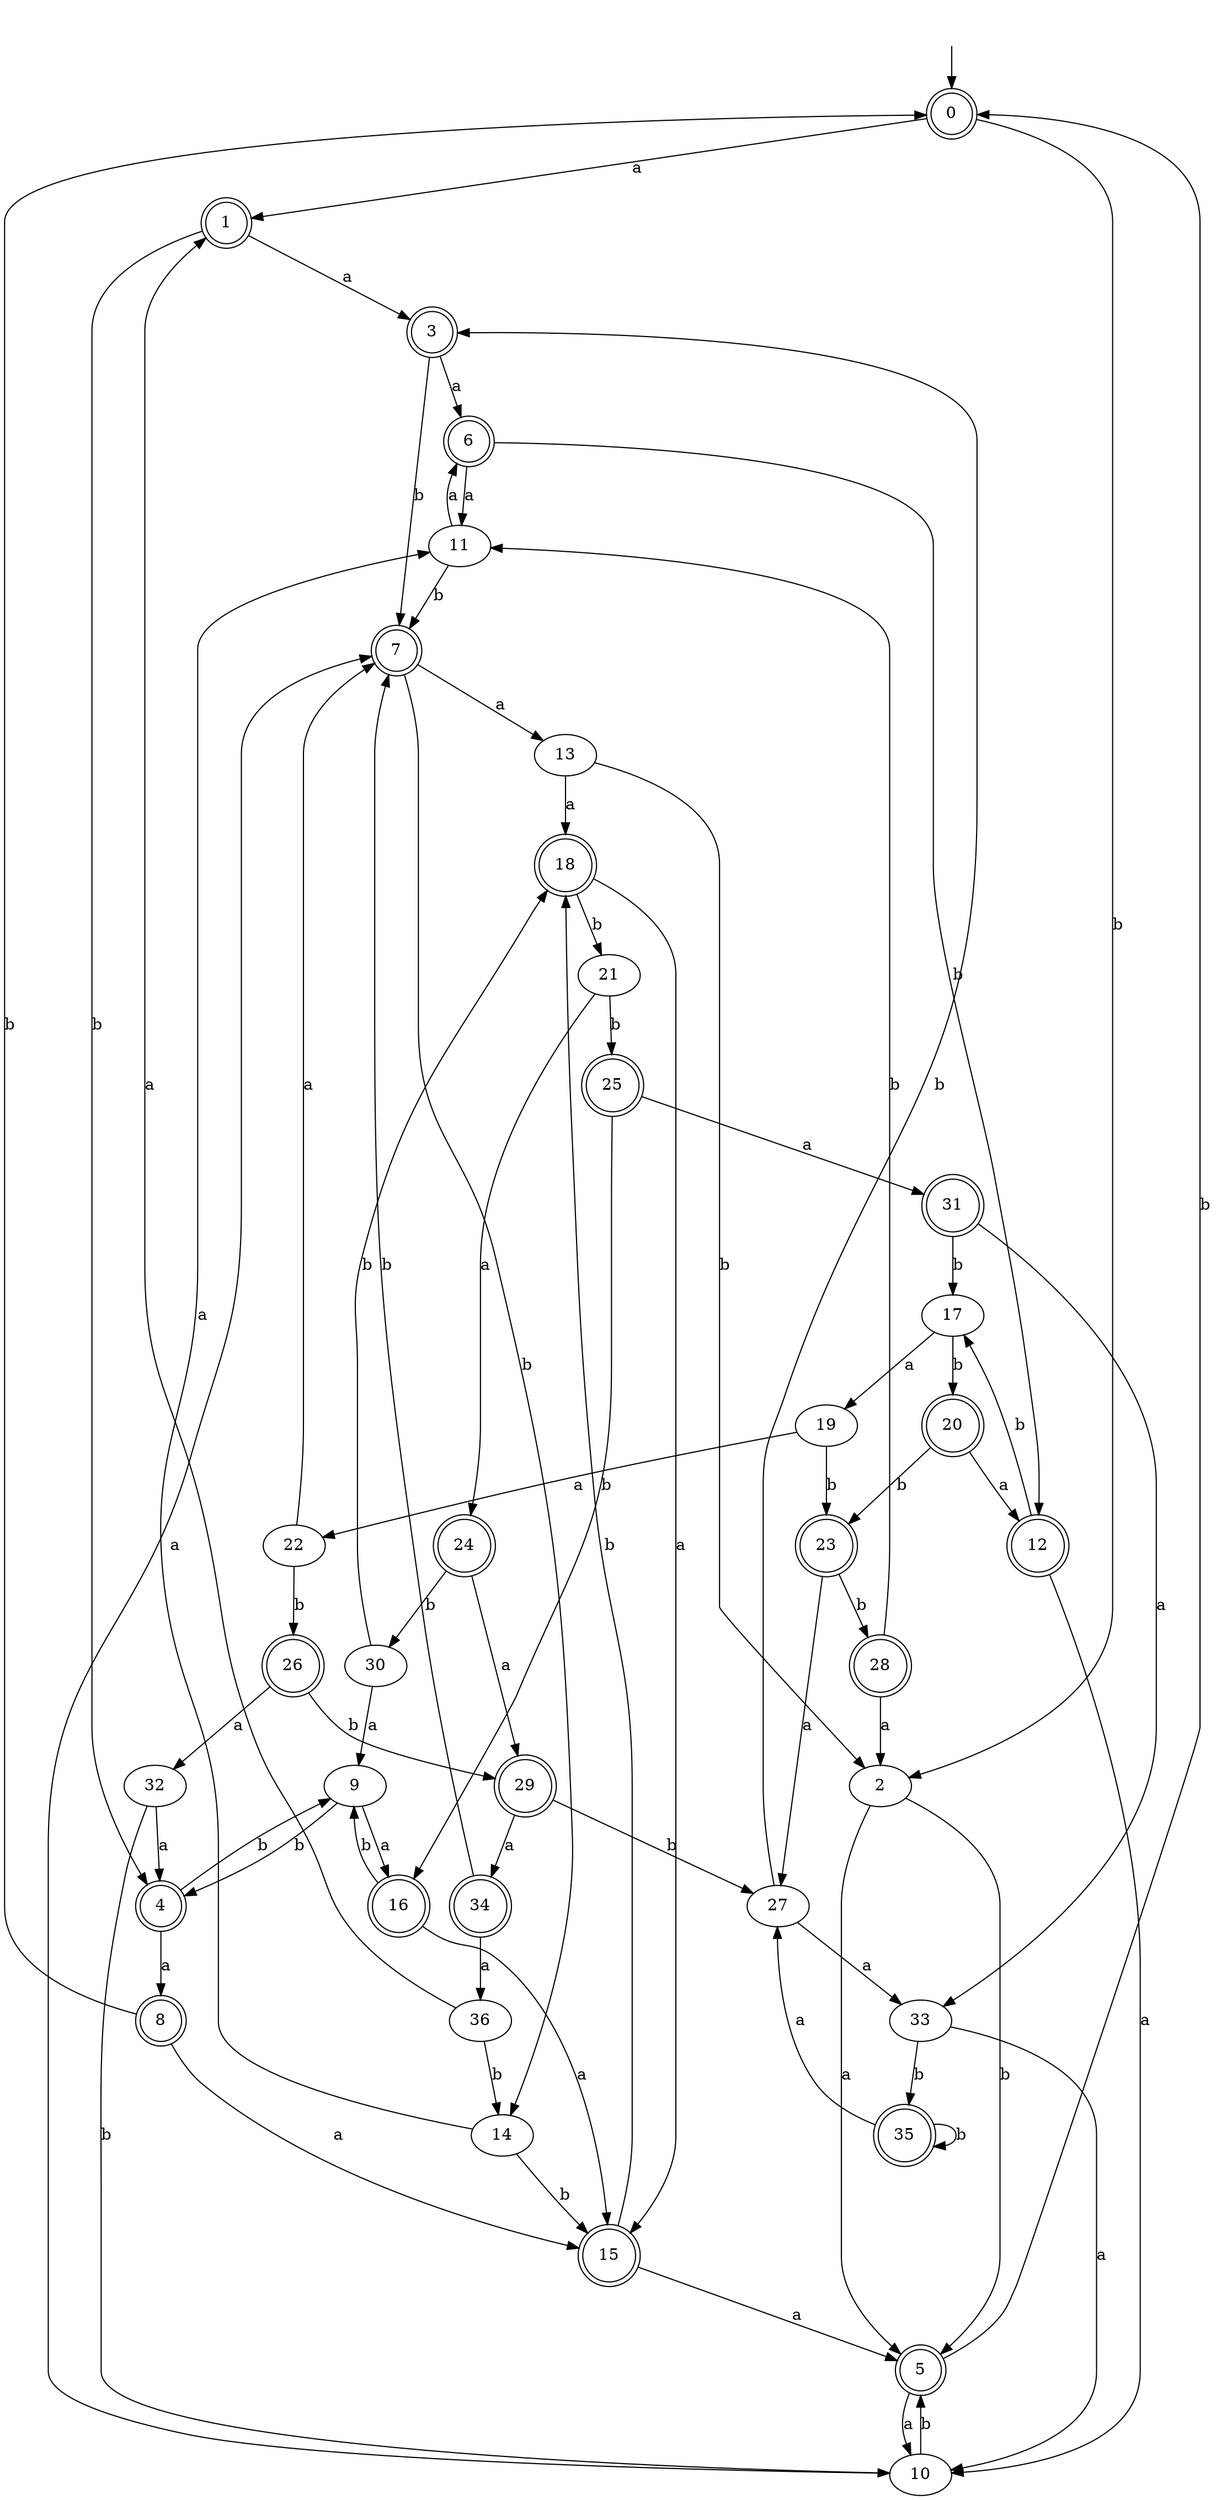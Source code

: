 digraph RandomDFA {
  __start0 [label="", shape=none];
  __start0 -> 0 [label=""];
  0 [shape=circle] [shape=doublecircle]
  0 -> 1 [label="a"]
  0 -> 2 [label="b"]
  1 [shape=doublecircle]
  1 -> 3 [label="a"]
  1 -> 4 [label="b"]
  2
  2 -> 5 [label="a"]
  2 -> 5 [label="b"]
  3 [shape=doublecircle]
  3 -> 6 [label="a"]
  3 -> 7 [label="b"]
  4 [shape=doublecircle]
  4 -> 8 [label="a"]
  4 -> 9 [label="b"]
  5 [shape=doublecircle]
  5 -> 10 [label="a"]
  5 -> 0 [label="b"]
  6 [shape=doublecircle]
  6 -> 11 [label="a"]
  6 -> 12 [label="b"]
  7 [shape=doublecircle]
  7 -> 13 [label="a"]
  7 -> 14 [label="b"]
  8 [shape=doublecircle]
  8 -> 15 [label="a"]
  8 -> 0 [label="b"]
  9
  9 -> 16 [label="a"]
  9 -> 4 [label="b"]
  10
  10 -> 7 [label="a"]
  10 -> 5 [label="b"]
  11
  11 -> 6 [label="a"]
  11 -> 7 [label="b"]
  12 [shape=doublecircle]
  12 -> 10 [label="a"]
  12 -> 17 [label="b"]
  13
  13 -> 18 [label="a"]
  13 -> 2 [label="b"]
  14
  14 -> 11 [label="a"]
  14 -> 15 [label="b"]
  15 [shape=doublecircle]
  15 -> 5 [label="a"]
  15 -> 18 [label="b"]
  16 [shape=doublecircle]
  16 -> 15 [label="a"]
  16 -> 9 [label="b"]
  17
  17 -> 19 [label="a"]
  17 -> 20 [label="b"]
  18 [shape=doublecircle]
  18 -> 15 [label="a"]
  18 -> 21 [label="b"]
  19
  19 -> 22 [label="a"]
  19 -> 23 [label="b"]
  20 [shape=doublecircle]
  20 -> 12 [label="a"]
  20 -> 23 [label="b"]
  21
  21 -> 24 [label="a"]
  21 -> 25 [label="b"]
  22
  22 -> 7 [label="a"]
  22 -> 26 [label="b"]
  23 [shape=doublecircle]
  23 -> 27 [label="a"]
  23 -> 28 [label="b"]
  24 [shape=doublecircle]
  24 -> 29 [label="a"]
  24 -> 30 [label="b"]
  25 [shape=doublecircle]
  25 -> 31 [label="a"]
  25 -> 16 [label="b"]
  26 [shape=doublecircle]
  26 -> 32 [label="a"]
  26 -> 29 [label="b"]
  27
  27 -> 33 [label="a"]
  27 -> 3 [label="b"]
  28 [shape=doublecircle]
  28 -> 2 [label="a"]
  28 -> 11 [label="b"]
  29 [shape=doublecircle]
  29 -> 34 [label="a"]
  29 -> 27 [label="b"]
  30
  30 -> 9 [label="a"]
  30 -> 18 [label="b"]
  31 [shape=doublecircle]
  31 -> 33 [label="a"]
  31 -> 17 [label="b"]
  32
  32 -> 4 [label="a"]
  32 -> 10 [label="b"]
  33
  33 -> 10 [label="a"]
  33 -> 35 [label="b"]
  34 [shape=doublecircle]
  34 -> 36 [label="a"]
  34 -> 7 [label="b"]
  35 [shape=doublecircle]
  35 -> 27 [label="a"]
  35 -> 35 [label="b"]
  36
  36 -> 1 [label="a"]
  36 -> 14 [label="b"]
}
